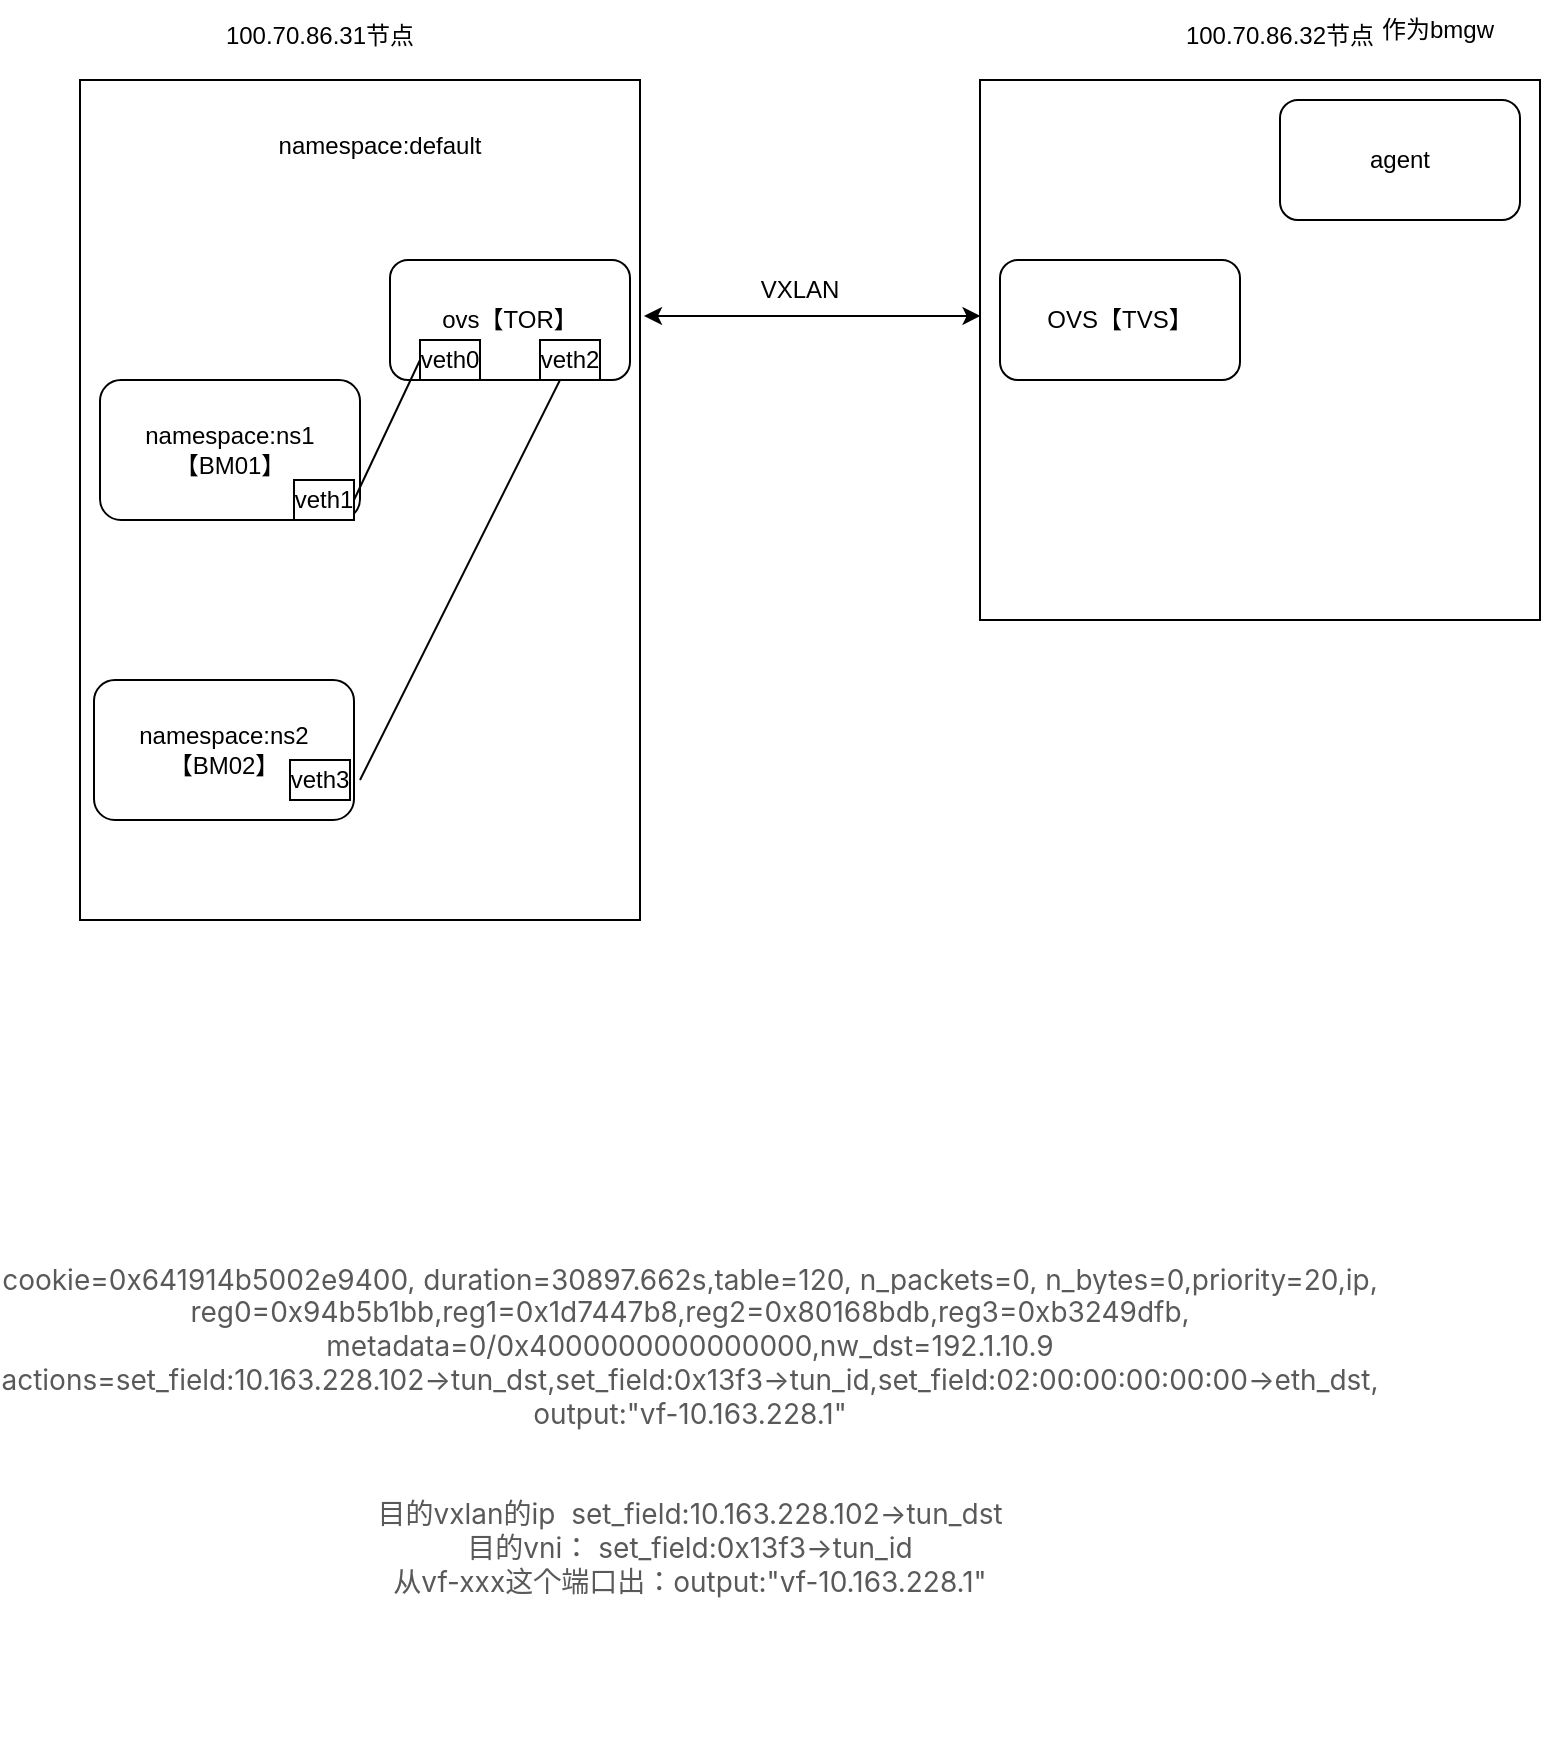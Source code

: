 <mxfile version="24.2.1" type="github">
  <diagram name="第 1 页" id="EhdhkiHg96lV5EwKrWKB">
    <mxGraphModel dx="954" dy="565" grid="1" gridSize="10" guides="1" tooltips="1" connect="1" arrows="1" fold="1" page="1" pageScale="1" pageWidth="827" pageHeight="1169" math="0" shadow="0">
      <root>
        <mxCell id="0" />
        <mxCell id="1" parent="0" />
        <mxCell id="a4EHasDGLI_9xLfcDQxJ-1" value="&lt;div&gt;&lt;br&gt;&lt;/div&gt;" style="rounded=0;whiteSpace=wrap;html=1;" vertex="1" parent="1">
          <mxGeometry x="40" y="200" width="280" height="420" as="geometry" />
        </mxCell>
        <mxCell id="a4EHasDGLI_9xLfcDQxJ-2" value="100.70.86.31节点&lt;div&gt;&lt;br&gt;&lt;/div&gt;" style="text;html=1;align=center;verticalAlign=middle;whiteSpace=wrap;rounded=0;" vertex="1" parent="1">
          <mxGeometry x="90" y="170" width="140" height="30" as="geometry" />
        </mxCell>
        <mxCell id="a4EHasDGLI_9xLfcDQxJ-3" value="namespace:ns1&lt;div&gt;【BM01】&lt;/div&gt;" style="rounded=1;whiteSpace=wrap;html=1;" vertex="1" parent="1">
          <mxGeometry x="50" y="350" width="130" height="70" as="geometry" />
        </mxCell>
        <mxCell id="a4EHasDGLI_9xLfcDQxJ-4" value="ovs【TOR】" style="rounded=1;whiteSpace=wrap;html=1;" vertex="1" parent="1">
          <mxGeometry x="195" y="290" width="120" height="60" as="geometry" />
        </mxCell>
        <mxCell id="a4EHasDGLI_9xLfcDQxJ-5" value="veth1" style="rounded=0;whiteSpace=wrap;html=1;" vertex="1" parent="1">
          <mxGeometry x="147" y="400" width="30" height="20" as="geometry" />
        </mxCell>
        <mxCell id="a4EHasDGLI_9xLfcDQxJ-6" value="veth0" style="rounded=0;whiteSpace=wrap;html=1;" vertex="1" parent="1">
          <mxGeometry x="210" y="330" width="30" height="20" as="geometry" />
        </mxCell>
        <mxCell id="a4EHasDGLI_9xLfcDQxJ-8" value="&lt;br&gt;namespace:default" style="text;html=1;align=center;verticalAlign=middle;whiteSpace=wrap;rounded=0;" vertex="1" parent="1">
          <mxGeometry x="160" y="210" width="60" height="30" as="geometry" />
        </mxCell>
        <mxCell id="a4EHasDGLI_9xLfcDQxJ-9" value="" style="endArrow=none;html=1;rounded=0;entryX=0;entryY=0.5;entryDx=0;entryDy=0;exitX=1;exitY=0.5;exitDx=0;exitDy=0;" edge="1" parent="1" source="a4EHasDGLI_9xLfcDQxJ-5" target="a4EHasDGLI_9xLfcDQxJ-6">
          <mxGeometry width="50" height="50" relative="1" as="geometry">
            <mxPoint x="390" y="320" as="sourcePoint" />
            <mxPoint x="440" y="270" as="targetPoint" />
          </mxGeometry>
        </mxCell>
        <mxCell id="a4EHasDGLI_9xLfcDQxJ-12" value="&lt;div&gt;&lt;br&gt;&lt;/div&gt;" style="rounded=0;whiteSpace=wrap;html=1;" vertex="1" parent="1">
          <mxGeometry x="490" y="200" width="280" height="270" as="geometry" />
        </mxCell>
        <mxCell id="a4EHasDGLI_9xLfcDQxJ-13" value="100.70.86.32节点&lt;div&gt;&lt;br&gt;&lt;/div&gt;" style="text;html=1;align=center;verticalAlign=middle;whiteSpace=wrap;rounded=0;" vertex="1" parent="1">
          <mxGeometry x="570" y="170" width="140" height="30" as="geometry" />
        </mxCell>
        <mxCell id="a4EHasDGLI_9xLfcDQxJ-14" value="作为bmgw" style="text;html=1;align=center;verticalAlign=middle;whiteSpace=wrap;rounded=0;" vertex="1" parent="1">
          <mxGeometry x="689" y="160" width="60" height="30" as="geometry" />
        </mxCell>
        <mxCell id="a4EHasDGLI_9xLfcDQxJ-15" value="&lt;div&gt;agent&lt;/div&gt;" style="rounded=1;whiteSpace=wrap;html=1;" vertex="1" parent="1">
          <mxGeometry x="640" y="210" width="120" height="60" as="geometry" />
        </mxCell>
        <mxCell id="a4EHasDGLI_9xLfcDQxJ-16" value="" style="endArrow=classic;startArrow=classic;html=1;rounded=0;entryX=0.001;entryY=0.437;entryDx=0;entryDy=0;entryPerimeter=0;" edge="1" parent="1" target="a4EHasDGLI_9xLfcDQxJ-12">
          <mxGeometry width="50" height="50" relative="1" as="geometry">
            <mxPoint x="322" y="318" as="sourcePoint" />
            <mxPoint x="440" y="270" as="targetPoint" />
          </mxGeometry>
        </mxCell>
        <mxCell id="a4EHasDGLI_9xLfcDQxJ-17" value="namespace:ns2&lt;div&gt;【BM02】&lt;/div&gt;" style="rounded=1;whiteSpace=wrap;html=1;" vertex="1" parent="1">
          <mxGeometry x="47" y="500" width="130" height="70" as="geometry" />
        </mxCell>
        <mxCell id="a4EHasDGLI_9xLfcDQxJ-18" value="veth3" style="rounded=0;whiteSpace=wrap;html=1;" vertex="1" parent="1">
          <mxGeometry x="145" y="540" width="30" height="20" as="geometry" />
        </mxCell>
        <mxCell id="a4EHasDGLI_9xLfcDQxJ-20" value="veth2" style="rounded=0;whiteSpace=wrap;html=1;" vertex="1" parent="1">
          <mxGeometry x="270" y="330" width="30" height="20" as="geometry" />
        </mxCell>
        <mxCell id="a4EHasDGLI_9xLfcDQxJ-23" value="" style="endArrow=none;html=1;rounded=0;" edge="1" parent="1" target="a4EHasDGLI_9xLfcDQxJ-20">
          <mxGeometry width="50" height="50" relative="1" as="geometry">
            <mxPoint x="180" y="550" as="sourcePoint" />
            <mxPoint x="230" y="500" as="targetPoint" />
          </mxGeometry>
        </mxCell>
        <mxCell id="a4EHasDGLI_9xLfcDQxJ-25" value="OVS【TVS】" style="rounded=1;whiteSpace=wrap;html=1;" vertex="1" parent="1">
          <mxGeometry x="500" y="290" width="120" height="60" as="geometry" />
        </mxCell>
        <mxCell id="a4EHasDGLI_9xLfcDQxJ-26" value="VXLAN" style="text;html=1;align=center;verticalAlign=middle;whiteSpace=wrap;rounded=0;" vertex="1" parent="1">
          <mxGeometry x="370" y="290" width="60" height="30" as="geometry" />
        </mxCell>
        <mxCell id="a4EHasDGLI_9xLfcDQxJ-28" value="&lt;span style=&quot;color: rgba(0, 0, 0, 0.65); font-family: -apple-system, BlinkMacSystemFont, &amp;quot;Segoe UI&amp;quot;, &amp;quot;PingFang SC&amp;quot;, &amp;quot;Hiragino Sans GB&amp;quot;, &amp;quot;Microsoft YaHei&amp;quot;, &amp;quot;Helvetica Neue&amp;quot;, Helvetica, Arial, sans-serif, &amp;quot;Apple Color Emoji&amp;quot;, &amp;quot;Segoe UI Emoji&amp;quot;, &amp;quot;Segoe UI Symbol&amp;quot;; font-size: 14px; text-align: start; white-space: pre; background-color: rgb(255, 255, 255);&quot;&gt;cookie=0x641914b5002e9400, duration=30897.662s,table=120, n_packets=0, n_bytes=0,priority=20,ip,&lt;/span&gt;&lt;div&gt;&lt;span style=&quot;color: rgba(0, 0, 0, 0.65); font-family: -apple-system, BlinkMacSystemFont, &amp;quot;Segoe UI&amp;quot;, &amp;quot;PingFang SC&amp;quot;, &amp;quot;Hiragino Sans GB&amp;quot;, &amp;quot;Microsoft YaHei&amp;quot;, &amp;quot;Helvetica Neue&amp;quot;, Helvetica, Arial, sans-serif, &amp;quot;Apple Color Emoji&amp;quot;, &amp;quot;Segoe UI Emoji&amp;quot;, &amp;quot;Segoe UI Symbol&amp;quot;; font-size: 14px; text-align: start; white-space: pre; background-color: rgb(255, 255, 255);&quot;&gt;reg0=0x94b5b1bb,reg1=0x1d7447b8,reg2=0x80168bdb,reg3=0xb3249dfb,&lt;/span&gt;&lt;/div&gt;&lt;div&gt;&lt;span style=&quot;color: rgba(0, 0, 0, 0.65); font-family: -apple-system, BlinkMacSystemFont, &amp;quot;Segoe UI&amp;quot;, &amp;quot;PingFang SC&amp;quot;, &amp;quot;Hiragino Sans GB&amp;quot;, &amp;quot;Microsoft YaHei&amp;quot;, &amp;quot;Helvetica Neue&amp;quot;, Helvetica, Arial, sans-serif, &amp;quot;Apple Color Emoji&amp;quot;, &amp;quot;Segoe UI Emoji&amp;quot;, &amp;quot;Segoe UI Symbol&amp;quot;; font-size: 14px; text-align: start; white-space: pre; background-color: rgb(255, 255, 255);&quot;&gt;metadata=0/0x4000000000000000,nw_dst=192.1.10.9&lt;/span&gt;&lt;/div&gt;&lt;div&gt;&lt;span style=&quot;color: rgba(0, 0, 0, 0.65); font-family: -apple-system, BlinkMacSystemFont, &amp;quot;Segoe UI&amp;quot;, &amp;quot;PingFang SC&amp;quot;, &amp;quot;Hiragino Sans GB&amp;quot;, &amp;quot;Microsoft YaHei&amp;quot;, &amp;quot;Helvetica Neue&amp;quot;, Helvetica, Arial, sans-serif, &amp;quot;Apple Color Emoji&amp;quot;, &amp;quot;Segoe UI Emoji&amp;quot;, &amp;quot;Segoe UI Symbol&amp;quot;; font-size: 14px; text-align: start; white-space: pre; background-color: rgb(255, 255, 255);&quot;&gt;actions=set_field:10.163.228.102-&amp;gt;tun_dst,set_field:0x13f3-&amp;gt;tun_id,set_field:02:00:00:00:00:00-&amp;gt;eth_dst,&lt;br&gt;output:&quot;vf-10.163.228.1&quot;&lt;/span&gt;&lt;/div&gt;&lt;div&gt;&lt;span style=&quot;color: rgba(0, 0, 0, 0.65); font-family: -apple-system, BlinkMacSystemFont, &amp;quot;Segoe UI&amp;quot;, &amp;quot;PingFang SC&amp;quot;, &amp;quot;Hiragino Sans GB&amp;quot;, &amp;quot;Microsoft YaHei&amp;quot;, &amp;quot;Helvetica Neue&amp;quot;, Helvetica, Arial, sans-serif, &amp;quot;Apple Color Emoji&amp;quot;, &amp;quot;Segoe UI Emoji&amp;quot;, &amp;quot;Segoe UI Symbol&amp;quot;; font-size: 14px; text-align: start; white-space: pre; background-color: rgb(255, 255, 255);&quot;&gt;&lt;br&gt;&lt;/span&gt;&lt;/div&gt;&lt;div&gt;&lt;span style=&quot;color: rgba(0, 0, 0, 0.65); font-family: -apple-system, BlinkMacSystemFont, &amp;quot;Segoe UI&amp;quot;, &amp;quot;PingFang SC&amp;quot;, &amp;quot;Hiragino Sans GB&amp;quot;, &amp;quot;Microsoft YaHei&amp;quot;, &amp;quot;Helvetica Neue&amp;quot;, Helvetica, Arial, sans-serif, &amp;quot;Apple Color Emoji&amp;quot;, &amp;quot;Segoe UI Emoji&amp;quot;, &amp;quot;Segoe UI Symbol&amp;quot;; font-size: 14px; text-align: start; white-space: pre; background-color: rgb(255, 255, 255);&quot;&gt;&lt;br&gt;&lt;/span&gt;&lt;/div&gt;&lt;div&gt;&lt;span style=&quot;color: rgba(0, 0, 0, 0.65); font-family: -apple-system, BlinkMacSystemFont, &amp;quot;Segoe UI&amp;quot;, &amp;quot;PingFang SC&amp;quot;, &amp;quot;Hiragino Sans GB&amp;quot;, &amp;quot;Microsoft YaHei&amp;quot;, &amp;quot;Helvetica Neue&amp;quot;, Helvetica, Arial, sans-serif, &amp;quot;Apple Color Emoji&amp;quot;, &amp;quot;Segoe UI Emoji&amp;quot;, &amp;quot;Segoe UI Symbol&amp;quot;; font-size: 14px; text-align: start; white-space: pre; background-color: rgb(255, 255, 255);&quot;&gt;目的vxlan的ip  &lt;/span&gt;&lt;span style=&quot;background-color: rgb(255, 255, 255); color: rgba(0, 0, 0, 0.65); font-family: -apple-system, BlinkMacSystemFont, &amp;quot;Segoe UI&amp;quot;, &amp;quot;PingFang SC&amp;quot;, &amp;quot;Hiragino Sans GB&amp;quot;, &amp;quot;Microsoft YaHei&amp;quot;, &amp;quot;Helvetica Neue&amp;quot;, Helvetica, Arial, sans-serif, &amp;quot;Apple Color Emoji&amp;quot;, &amp;quot;Segoe UI Emoji&amp;quot;, &amp;quot;Segoe UI Symbol&amp;quot;; font-size: 14px; text-align: start; white-space: pre;&quot;&gt;set_field:10.163.228.102-&amp;gt;tun_dst&lt;/span&gt;&lt;/div&gt;&lt;div&gt;&lt;span style=&quot;background-color: rgb(255, 255, 255); color: rgba(0, 0, 0, 0.65); font-family: -apple-system, BlinkMacSystemFont, &amp;quot;Segoe UI&amp;quot;, &amp;quot;PingFang SC&amp;quot;, &amp;quot;Hiragino Sans GB&amp;quot;, &amp;quot;Microsoft YaHei&amp;quot;, &amp;quot;Helvetica Neue&amp;quot;, Helvetica, Arial, sans-serif, &amp;quot;Apple Color Emoji&amp;quot;, &amp;quot;Segoe UI Emoji&amp;quot;, &amp;quot;Segoe UI Symbol&amp;quot;; font-size: 14px; text-align: start; white-space: pre;&quot;&gt;目的vni： &lt;/span&gt;&lt;span style=&quot;background-color: rgb(255, 255, 255); color: rgba(0, 0, 0, 0.65); font-family: -apple-system, BlinkMacSystemFont, &amp;quot;Segoe UI&amp;quot;, &amp;quot;PingFang SC&amp;quot;, &amp;quot;Hiragino Sans GB&amp;quot;, &amp;quot;Microsoft YaHei&amp;quot;, &amp;quot;Helvetica Neue&amp;quot;, Helvetica, Arial, sans-serif, &amp;quot;Apple Color Emoji&amp;quot;, &amp;quot;Segoe UI Emoji&amp;quot;, &amp;quot;Segoe UI Symbol&amp;quot;; font-size: 14px; text-align: start; white-space: pre;&quot;&gt;set_field:0x13f3-&amp;gt;tun_id&lt;/span&gt;&lt;/div&gt;&lt;div&gt;&lt;span style=&quot;background-color: rgb(255, 255, 255); color: rgba(0, 0, 0, 0.65); font-family: -apple-system, BlinkMacSystemFont, &amp;quot;Segoe UI&amp;quot;, &amp;quot;PingFang SC&amp;quot;, &amp;quot;Hiragino Sans GB&amp;quot;, &amp;quot;Microsoft YaHei&amp;quot;, &amp;quot;Helvetica Neue&amp;quot;, Helvetica, Arial, sans-serif, &amp;quot;Apple Color Emoji&amp;quot;, &amp;quot;Segoe UI Emoji&amp;quot;, &amp;quot;Segoe UI Symbol&amp;quot;; font-size: 14px; text-align: start; white-space: pre;&quot;&gt;从vf-xxx这个端口出：&lt;/span&gt;&lt;span style=&quot;background-color: rgb(255, 255, 255); color: rgba(0, 0, 0, 0.65); font-family: -apple-system, BlinkMacSystemFont, &amp;quot;Segoe UI&amp;quot;, &amp;quot;PingFang SC&amp;quot;, &amp;quot;Hiragino Sans GB&amp;quot;, &amp;quot;Microsoft YaHei&amp;quot;, &amp;quot;Helvetica Neue&amp;quot;, Helvetica, Arial, sans-serif, &amp;quot;Apple Color Emoji&amp;quot;, &amp;quot;Segoe UI Emoji&amp;quot;, &amp;quot;Segoe UI Symbol&amp;quot;; font-size: 14px; text-align: start; white-space: pre;&quot;&gt;output:&quot;vf-10.163.228.1&quot;&lt;/span&gt;&lt;/div&gt;" style="text;html=1;align=center;verticalAlign=middle;whiteSpace=wrap;rounded=0;" vertex="1" parent="1">
          <mxGeometry x="110" y="720" width="470" height="310" as="geometry" />
        </mxCell>
      </root>
    </mxGraphModel>
  </diagram>
</mxfile>
